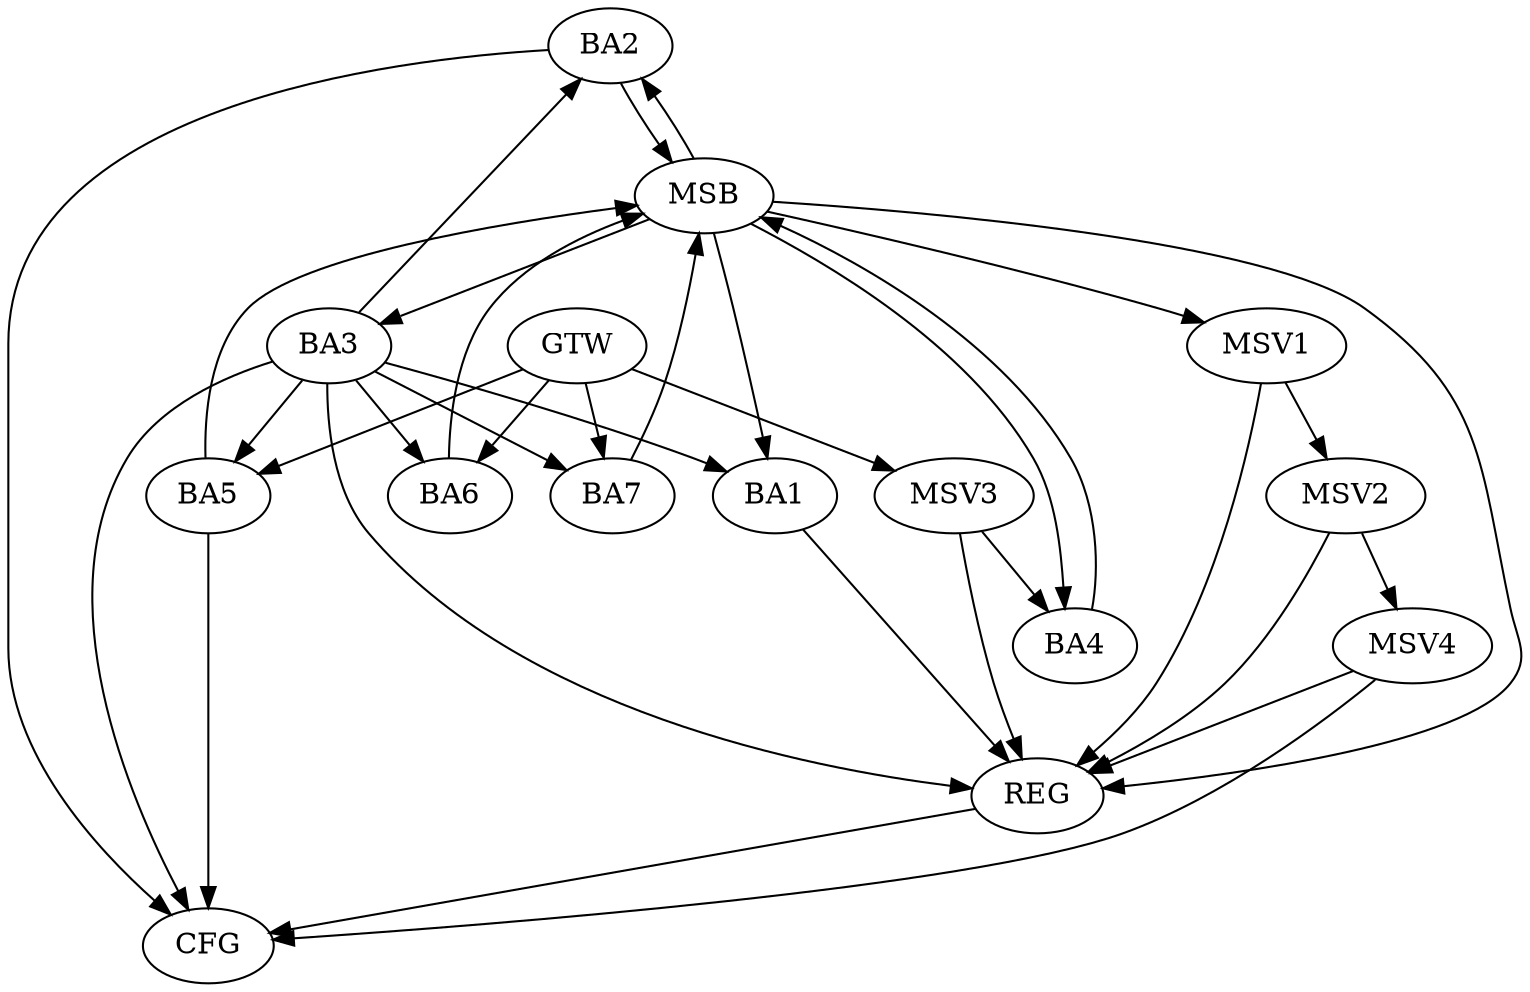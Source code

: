 strict digraph G {
  BA1 [ label="BA1" ];
  BA2 [ label="BA2" ];
  BA3 [ label="BA3" ];
  BA4 [ label="BA4" ];
  BA5 [ label="BA5" ];
  BA6 [ label="BA6" ];
  BA7 [ label="BA7" ];
  GTW [ label="GTW" ];
  REG [ label="REG" ];
  MSB [ label="MSB" ];
  CFG [ label="CFG" ];
  MSV1 [ label="MSV1" ];
  MSV2 [ label="MSV2" ];
  MSV3 [ label="MSV3" ];
  MSV4 [ label="MSV4" ];
  BA3 -> BA2;
  GTW -> BA5;
  GTW -> BA6;
  GTW -> BA7;
  BA1 -> REG;
  BA3 -> REG;
  BA2 -> MSB;
  MSB -> BA1;
  MSB -> REG;
  BA4 -> MSB;
  MSB -> BA3;
  BA5 -> MSB;
  MSB -> BA2;
  BA6 -> MSB;
  MSB -> BA4;
  BA7 -> MSB;
  BA5 -> CFG;
  BA2 -> CFG;
  BA3 -> CFG;
  REG -> CFG;
  BA3 -> BA5;
  BA3 -> BA1;
  BA3 -> BA7;
  BA3 -> BA6;
  MSB -> MSV1;
  MSV1 -> REG;
  MSV1 -> MSV2;
  MSV2 -> REG;
  MSV3 -> BA4;
  GTW -> MSV3;
  MSV3 -> REG;
  MSV2 -> MSV4;
  MSV4 -> REG;
  MSV4 -> CFG;
}
